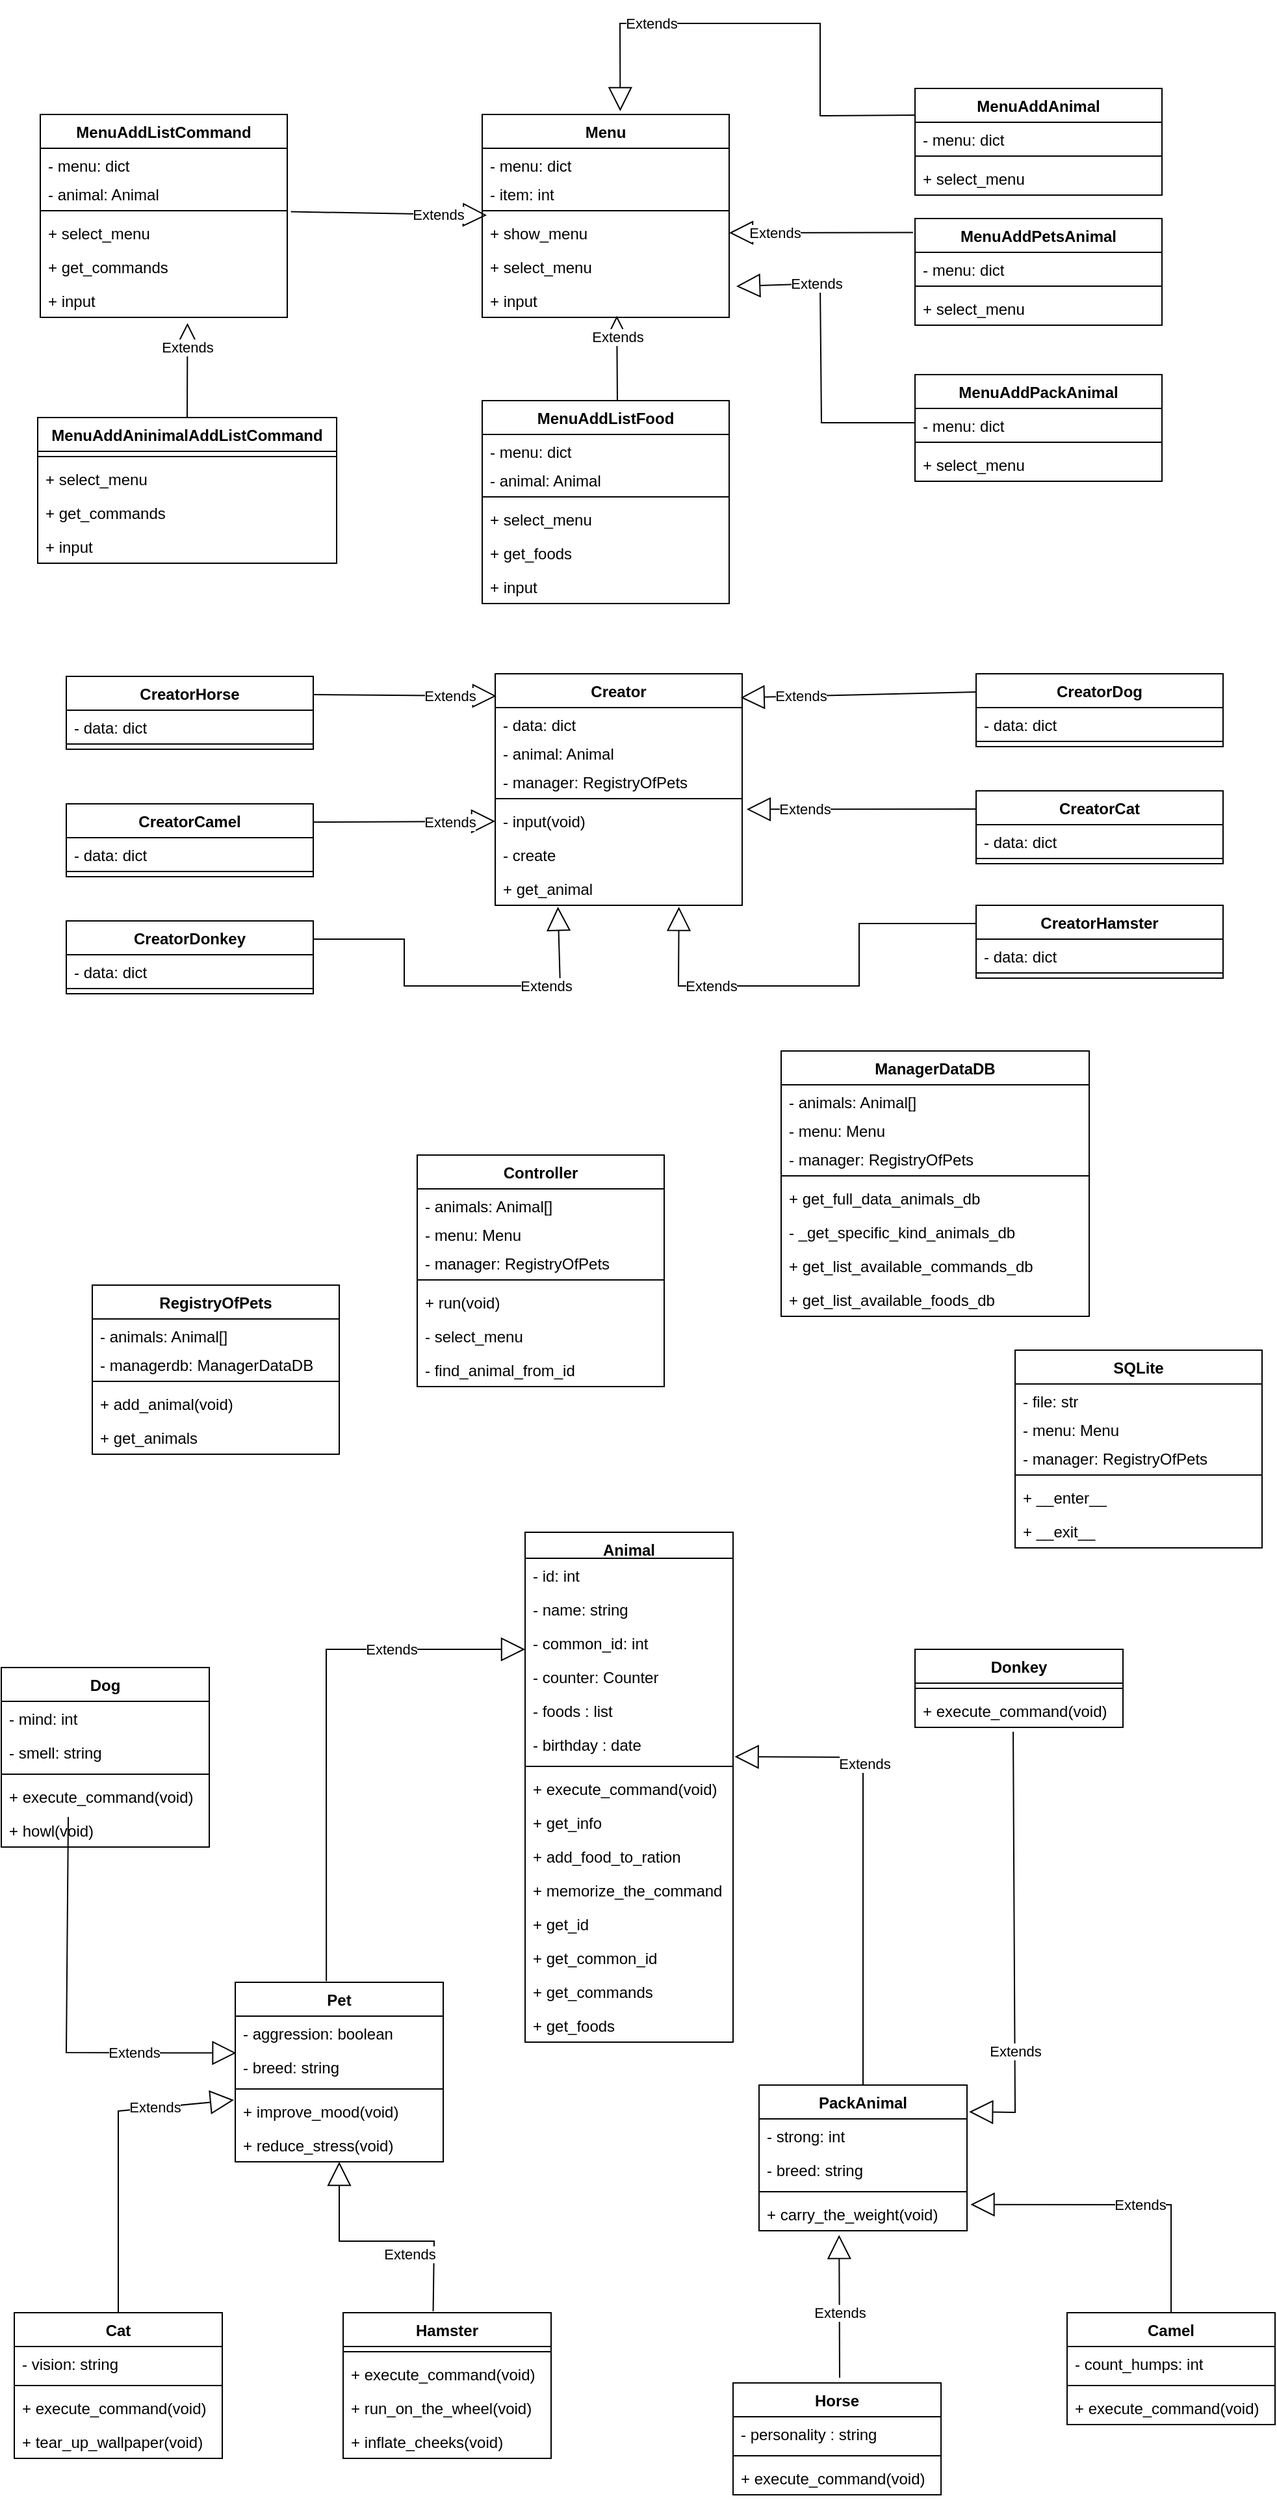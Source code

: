 <mxfile>
    <diagram id="R2lEEEUBdFMjLlhIrx00" name="Page-1">
        <mxGraphModel dx="2024" dy="863" grid="1" gridSize="10" guides="1" tooltips="1" connect="1" arrows="1" fold="1" page="1" pageScale="1" pageWidth="1100" pageHeight="2000" math="0" shadow="0" extFonts="Permanent Marker^https://fonts.googleapis.com/css?family=Permanent+Marker">
            <root>
                <mxCell id="0"/>
                <mxCell id="1" parent="0"/>
                <mxCell id="GSxFg-PIzHMh7uF5a8ec-35" value="PackAnimal" style="swimlane;fontStyle=1;align=center;verticalAlign=top;childLayout=stackLayout;horizontal=1;startSize=26;horizontalStack=0;resizeParent=1;resizeParentMax=0;resizeLast=0;collapsible=1;marginBottom=0;" parent="1" vertex="1">
                    <mxGeometry x="643" y="1615" width="160" height="112" as="geometry"/>
                </mxCell>
                <mxCell id="GSxFg-PIzHMh7uF5a8ec-36" value="- strong: int" style="text;strokeColor=none;fillColor=none;align=left;verticalAlign=top;spacingLeft=4;spacingRight=4;overflow=hidden;rotatable=0;points=[[0,0.5],[1,0.5]];portConstraint=eastwest;" parent="GSxFg-PIzHMh7uF5a8ec-35" vertex="1">
                    <mxGeometry y="26" width="160" height="26" as="geometry"/>
                </mxCell>
                <mxCell id="26" value="- breed: string" style="text;strokeColor=none;fillColor=none;align=left;verticalAlign=top;spacingLeft=4;spacingRight=4;overflow=hidden;rotatable=0;points=[[0,0.5],[1,0.5]];portConstraint=eastwest;" parent="GSxFg-PIzHMh7uF5a8ec-35" vertex="1">
                    <mxGeometry y="52" width="160" height="26" as="geometry"/>
                </mxCell>
                <mxCell id="GSxFg-PIzHMh7uF5a8ec-38" value="" style="line;strokeWidth=1;fillColor=none;align=left;verticalAlign=middle;spacingTop=-1;spacingLeft=3;spacingRight=3;rotatable=0;labelPosition=right;points=[];portConstraint=eastwest;" parent="GSxFg-PIzHMh7uF5a8ec-35" vertex="1">
                    <mxGeometry y="78" width="160" height="8" as="geometry"/>
                </mxCell>
                <mxCell id="GSxFg-PIzHMh7uF5a8ec-39" value="+ carry_the_weight(void)" style="text;strokeColor=none;fillColor=none;align=left;verticalAlign=top;spacingLeft=4;spacingRight=4;overflow=hidden;rotatable=0;points=[[0,0.5],[1,0.5]];portConstraint=eastwest;" parent="GSxFg-PIzHMh7uF5a8ec-35" vertex="1">
                    <mxGeometry y="86" width="160" height="26" as="geometry"/>
                </mxCell>
                <mxCell id="GSxFg-PIzHMh7uF5a8ec-13" value="Animal" style="swimlane;fontStyle=1;align=center;verticalAlign=top;childLayout=stackLayout;horizontal=1;startSize=20;horizontalStack=0;resizeParent=1;resizeParentMax=0;resizeLast=0;collapsible=1;marginBottom=0;" parent="1" vertex="1">
                    <mxGeometry x="463" y="1190" width="160" height="392" as="geometry"/>
                </mxCell>
                <mxCell id="41" value="- id: int" style="text;strokeColor=none;fillColor=none;align=left;verticalAlign=top;spacingLeft=4;spacingRight=4;overflow=hidden;rotatable=0;points=[[0,0.5],[1,0.5]];portConstraint=eastwest;" parent="GSxFg-PIzHMh7uF5a8ec-13" vertex="1">
                    <mxGeometry y="20" width="160" height="26" as="geometry"/>
                </mxCell>
                <mxCell id="GSxFg-PIzHMh7uF5a8ec-17" value="- name: string" style="text;strokeColor=none;fillColor=none;align=left;verticalAlign=top;spacingLeft=4;spacingRight=4;overflow=hidden;rotatable=0;points=[[0,0.5],[1,0.5]];portConstraint=eastwest;" parent="GSxFg-PIzHMh7uF5a8ec-13" vertex="1">
                    <mxGeometry y="46" width="160" height="26" as="geometry"/>
                </mxCell>
                <mxCell id="42" value="- common_id: int" style="text;strokeColor=none;fillColor=none;align=left;verticalAlign=top;spacingLeft=4;spacingRight=4;overflow=hidden;rotatable=0;points=[[0,0.5],[1,0.5]];portConstraint=eastwest;" vertex="1" parent="GSxFg-PIzHMh7uF5a8ec-13">
                    <mxGeometry y="72" width="160" height="26" as="geometry"/>
                </mxCell>
                <mxCell id="43" value="- counter: Counter" style="text;strokeColor=none;fillColor=none;align=left;verticalAlign=top;spacingLeft=4;spacingRight=4;overflow=hidden;rotatable=0;points=[[0,0.5],[1,0.5]];portConstraint=eastwest;" vertex="1" parent="GSxFg-PIzHMh7uF5a8ec-13">
                    <mxGeometry y="98" width="160" height="26" as="geometry"/>
                </mxCell>
                <mxCell id="GSxFg-PIzHMh7uF5a8ec-18" value="- foods : list" style="text;strokeColor=none;fillColor=none;align=left;verticalAlign=top;spacingLeft=4;spacingRight=4;overflow=hidden;rotatable=0;points=[[0,0.5],[1,0.5]];portConstraint=eastwest;" parent="GSxFg-PIzHMh7uF5a8ec-13" vertex="1">
                    <mxGeometry y="124" width="160" height="26" as="geometry"/>
                </mxCell>
                <mxCell id="12" value="- birthday : date" style="text;strokeColor=none;fillColor=none;align=left;verticalAlign=top;spacingLeft=4;spacingRight=4;overflow=hidden;rotatable=0;points=[[0,0.5],[1,0.5]];portConstraint=eastwest;" parent="GSxFg-PIzHMh7uF5a8ec-13" vertex="1">
                    <mxGeometry y="150" width="160" height="26" as="geometry"/>
                </mxCell>
                <mxCell id="GSxFg-PIzHMh7uF5a8ec-15" value="" style="line;strokeWidth=1;fillColor=none;align=left;verticalAlign=middle;spacingTop=-1;spacingLeft=3;spacingRight=3;rotatable=0;labelPosition=right;points=[];portConstraint=eastwest;" parent="GSxFg-PIzHMh7uF5a8ec-13" vertex="1">
                    <mxGeometry y="176" width="160" height="8" as="geometry"/>
                </mxCell>
                <mxCell id="GSxFg-PIzHMh7uF5a8ec-43" value="Extends" style="endArrow=block;endSize=16;endFill=0;html=1;rounded=0;exitX=0.438;exitY=-0.006;exitDx=0;exitDy=0;exitPerimeter=0;" parent="GSxFg-PIzHMh7uF5a8ec-13" source="GSxFg-PIzHMh7uF5a8ec-27" edge="1">
                    <mxGeometry x="0.498" width="160" relative="1" as="geometry">
                        <mxPoint x="-160" y="90" as="sourcePoint"/>
                        <mxPoint y="90" as="targetPoint"/>
                        <Array as="points">
                            <mxPoint x="-153" y="90"/>
                            <mxPoint x="-110" y="90"/>
                        </Array>
                        <mxPoint as="offset"/>
                    </mxGeometry>
                </mxCell>
                <mxCell id="GSxFg-PIzHMh7uF5a8ec-16" value="+ execute_command(void)" style="text;strokeColor=none;fillColor=none;align=left;verticalAlign=top;spacingLeft=4;spacingRight=4;overflow=hidden;rotatable=0;points=[[0,0.5],[1,0.5]];portConstraint=eastwest;" parent="GSxFg-PIzHMh7uF5a8ec-13" vertex="1">
                    <mxGeometry y="184" width="160" height="26" as="geometry"/>
                </mxCell>
                <mxCell id="8" value="+ get_info" style="text;strokeColor=none;fillColor=none;align=left;verticalAlign=top;spacingLeft=4;spacingRight=4;overflow=hidden;rotatable=0;points=[[0,0.5],[1,0.5]];portConstraint=eastwest;" parent="GSxFg-PIzHMh7uF5a8ec-13" vertex="1">
                    <mxGeometry y="210" width="160" height="26" as="geometry"/>
                </mxCell>
                <mxCell id="44" value="+ add_food_to_ration" style="text;strokeColor=none;fillColor=none;align=left;verticalAlign=top;spacingLeft=4;spacingRight=4;overflow=hidden;rotatable=0;points=[[0,0.5],[1,0.5]];portConstraint=eastwest;" vertex="1" parent="GSxFg-PIzHMh7uF5a8ec-13">
                    <mxGeometry y="236" width="160" height="26" as="geometry"/>
                </mxCell>
                <mxCell id="45" value="+ memorize_the_command" style="text;strokeColor=none;fillColor=none;align=left;verticalAlign=top;spacingLeft=4;spacingRight=4;overflow=hidden;rotatable=0;points=[[0,0.5],[1,0.5]];portConstraint=eastwest;" vertex="1" parent="GSxFg-PIzHMh7uF5a8ec-13">
                    <mxGeometry y="262" width="160" height="26" as="geometry"/>
                </mxCell>
                <mxCell id="46" value="+ get_id&#10;" style="text;strokeColor=none;fillColor=none;align=left;verticalAlign=top;spacingLeft=4;spacingRight=4;overflow=hidden;rotatable=0;points=[[0,0.5],[1,0.5]];portConstraint=eastwest;" vertex="1" parent="GSxFg-PIzHMh7uF5a8ec-13">
                    <mxGeometry y="288" width="160" height="26" as="geometry"/>
                </mxCell>
                <mxCell id="47" value="+ get_common_id&#10;" style="text;strokeColor=none;fillColor=none;align=left;verticalAlign=top;spacingLeft=4;spacingRight=4;overflow=hidden;rotatable=0;points=[[0,0.5],[1,0.5]];portConstraint=eastwest;" vertex="1" parent="GSxFg-PIzHMh7uF5a8ec-13">
                    <mxGeometry y="314" width="160" height="26" as="geometry"/>
                </mxCell>
                <mxCell id="48" value="+ get_commands" style="text;strokeColor=none;fillColor=none;align=left;verticalAlign=top;spacingLeft=4;spacingRight=4;overflow=hidden;rotatable=0;points=[[0,0.5],[1,0.5]];portConstraint=eastwest;" vertex="1" parent="GSxFg-PIzHMh7uF5a8ec-13">
                    <mxGeometry y="340" width="160" height="26" as="geometry"/>
                </mxCell>
                <mxCell id="49" value="+ get_foods" style="text;strokeColor=none;fillColor=none;align=left;verticalAlign=top;spacingLeft=4;spacingRight=4;overflow=hidden;rotatable=0;points=[[0,0.5],[1,0.5]];portConstraint=eastwest;" vertex="1" parent="GSxFg-PIzHMh7uF5a8ec-13">
                    <mxGeometry y="366" width="160" height="26" as="geometry"/>
                </mxCell>
                <mxCell id="GSxFg-PIzHMh7uF5a8ec-27" value="Pet" style="swimlane;fontStyle=1;align=center;verticalAlign=top;childLayout=stackLayout;horizontal=1;startSize=26;horizontalStack=0;resizeParent=1;resizeParentMax=0;resizeLast=0;collapsible=1;marginBottom=0;" parent="1" vertex="1">
                    <mxGeometry x="240" y="1536" width="160" height="138" as="geometry"/>
                </mxCell>
                <mxCell id="24" value="- aggression: boolean" style="text;strokeColor=none;fillColor=none;align=left;verticalAlign=top;spacingLeft=4;spacingRight=4;overflow=hidden;rotatable=0;points=[[0,0.5],[1,0.5]];portConstraint=eastwest;" parent="GSxFg-PIzHMh7uF5a8ec-27" vertex="1">
                    <mxGeometry y="26" width="160" height="26" as="geometry"/>
                </mxCell>
                <mxCell id="16" value="- breed: string" style="text;strokeColor=none;fillColor=none;align=left;verticalAlign=top;spacingLeft=4;spacingRight=4;overflow=hidden;rotatable=0;points=[[0,0.5],[1,0.5]];portConstraint=eastwest;" parent="GSxFg-PIzHMh7uF5a8ec-27" vertex="1">
                    <mxGeometry y="52" width="160" height="26" as="geometry"/>
                </mxCell>
                <mxCell id="GSxFg-PIzHMh7uF5a8ec-30" value="" style="line;strokeWidth=1;fillColor=none;align=left;verticalAlign=middle;spacingTop=-1;spacingLeft=3;spacingRight=3;rotatable=0;labelPosition=right;points=[];portConstraint=eastwest;" parent="GSxFg-PIzHMh7uF5a8ec-27" vertex="1">
                    <mxGeometry y="78" width="160" height="8" as="geometry"/>
                </mxCell>
                <mxCell id="GSxFg-PIzHMh7uF5a8ec-31" value="+ improve_mood(void)" style="text;strokeColor=none;fillColor=none;align=left;verticalAlign=top;spacingLeft=4;spacingRight=4;overflow=hidden;rotatable=0;points=[[0,0.5],[1,0.5]];portConstraint=eastwest;" parent="GSxFg-PIzHMh7uF5a8ec-27" vertex="1">
                    <mxGeometry y="86" width="160" height="26" as="geometry"/>
                </mxCell>
                <mxCell id="GSxFg-PIzHMh7uF5a8ec-32" value="+ reduce_stress(void)" style="text;strokeColor=none;fillColor=none;align=left;verticalAlign=top;spacingLeft=4;spacingRight=4;overflow=hidden;rotatable=0;points=[[0,0.5],[1,0.5]];portConstraint=eastwest;" parent="GSxFg-PIzHMh7uF5a8ec-27" vertex="1">
                    <mxGeometry y="112" width="160" height="26" as="geometry"/>
                </mxCell>
                <mxCell id="GSxFg-PIzHMh7uF5a8ec-44" value="Extends" style="endArrow=block;endSize=16;endFill=0;html=1;rounded=0;exitX=0.5;exitY=0;exitDx=0;exitDy=0;entryX=1.008;entryY=0.868;entryDx=0;entryDy=0;entryPerimeter=0;" parent="1" source="GSxFg-PIzHMh7uF5a8ec-35" target="12" edge="1">
                    <mxGeometry x="0.411" y="-1" width="160" relative="1" as="geometry">
                        <mxPoint x="773" y="1545" as="sourcePoint"/>
                        <mxPoint x="630" y="1360" as="targetPoint"/>
                        <Array as="points">
                            <mxPoint x="723" y="1485"/>
                            <mxPoint x="723" y="1363"/>
                        </Array>
                        <mxPoint as="offset"/>
                    </mxGeometry>
                </mxCell>
                <mxCell id="GSxFg-PIzHMh7uF5a8ec-47" value="Dog" style="swimlane;fontStyle=1;align=center;verticalAlign=top;childLayout=stackLayout;horizontal=1;startSize=26;horizontalStack=0;resizeParent=1;resizeParentMax=0;resizeLast=0;collapsible=1;marginBottom=0;" parent="1" vertex="1">
                    <mxGeometry x="60" y="1294" width="160" height="138" as="geometry"/>
                </mxCell>
                <mxCell id="GSxFg-PIzHMh7uF5a8ec-48" value="- mind: int" style="text;strokeColor=none;fillColor=none;align=left;verticalAlign=top;spacingLeft=4;spacingRight=4;overflow=hidden;rotatable=0;points=[[0,0.5],[1,0.5]];portConstraint=eastwest;" parent="GSxFg-PIzHMh7uF5a8ec-47" vertex="1">
                    <mxGeometry y="26" width="160" height="26" as="geometry"/>
                </mxCell>
                <mxCell id="15" value="- smell: string" style="text;strokeColor=none;fillColor=none;align=left;verticalAlign=top;spacingLeft=4;spacingRight=4;overflow=hidden;rotatable=0;points=[[0,0.5],[1,0.5]];portConstraint=eastwest;" parent="GSxFg-PIzHMh7uF5a8ec-47" vertex="1">
                    <mxGeometry y="52" width="160" height="26" as="geometry"/>
                </mxCell>
                <mxCell id="GSxFg-PIzHMh7uF5a8ec-50" value="" style="line;strokeWidth=1;fillColor=none;align=left;verticalAlign=middle;spacingTop=-1;spacingLeft=3;spacingRight=3;rotatable=0;labelPosition=right;points=[];portConstraint=eastwest;" parent="GSxFg-PIzHMh7uF5a8ec-47" vertex="1">
                    <mxGeometry y="78" width="160" height="8" as="geometry"/>
                </mxCell>
                <mxCell id="GSxFg-PIzHMh7uF5a8ec-51" value="+ execute_command(void)" style="text;strokeColor=none;fillColor=none;align=left;verticalAlign=top;spacingLeft=4;spacingRight=4;overflow=hidden;rotatable=0;points=[[0,0.5],[1,0.5]];portConstraint=eastwest;" parent="GSxFg-PIzHMh7uF5a8ec-47" vertex="1">
                    <mxGeometry y="86" width="160" height="26" as="geometry"/>
                </mxCell>
                <mxCell id="37" value="+ howl(void)" style="text;strokeColor=none;fillColor=none;align=left;verticalAlign=top;spacingLeft=4;spacingRight=4;overflow=hidden;rotatable=0;points=[[0,0.5],[1,0.5]];portConstraint=eastwest;" parent="GSxFg-PIzHMh7uF5a8ec-47" vertex="1">
                    <mxGeometry y="112" width="160" height="26" as="geometry"/>
                </mxCell>
                <mxCell id="GSxFg-PIzHMh7uF5a8ec-54" value="Cat" style="swimlane;fontStyle=1;align=center;verticalAlign=top;childLayout=stackLayout;horizontal=1;startSize=26;horizontalStack=0;resizeParent=1;resizeParentMax=0;resizeLast=0;collapsible=1;marginBottom=0;" parent="1" vertex="1">
                    <mxGeometry x="70" y="1790" width="160" height="112" as="geometry"/>
                </mxCell>
                <mxCell id="GSxFg-PIzHMh7uF5a8ec-55" value="- vision: string" style="text;strokeColor=none;fillColor=none;align=left;verticalAlign=top;spacingLeft=4;spacingRight=4;overflow=hidden;rotatable=0;points=[[0,0.5],[1,0.5]];portConstraint=eastwest;" parent="GSxFg-PIzHMh7uF5a8ec-54" vertex="1">
                    <mxGeometry y="26" width="160" height="26" as="geometry"/>
                </mxCell>
                <mxCell id="GSxFg-PIzHMh7uF5a8ec-57" value="" style="line;strokeWidth=1;fillColor=none;align=left;verticalAlign=middle;spacingTop=-1;spacingLeft=3;spacingRight=3;rotatable=0;labelPosition=right;points=[];portConstraint=eastwest;" parent="GSxFg-PIzHMh7uF5a8ec-54" vertex="1">
                    <mxGeometry y="52" width="160" height="8" as="geometry"/>
                </mxCell>
                <mxCell id="GSxFg-PIzHMh7uF5a8ec-58" value="+ execute_command(void)" style="text;strokeColor=none;fillColor=none;align=left;verticalAlign=top;spacingLeft=4;spacingRight=4;overflow=hidden;rotatable=0;points=[[0,0.5],[1,0.5]];portConstraint=eastwest;" parent="GSxFg-PIzHMh7uF5a8ec-54" vertex="1">
                    <mxGeometry y="60" width="160" height="26" as="geometry"/>
                </mxCell>
                <mxCell id="38" value="+ tear_up_wallpaper(void)" style="text;strokeColor=none;fillColor=none;align=left;verticalAlign=top;spacingLeft=4;spacingRight=4;overflow=hidden;rotatable=0;points=[[0,0.5],[1,0.5]];portConstraint=eastwest;" parent="GSxFg-PIzHMh7uF5a8ec-54" vertex="1">
                    <mxGeometry y="86" width="160" height="26" as="geometry"/>
                </mxCell>
                <mxCell id="GSxFg-PIzHMh7uF5a8ec-61" value="Hamster" style="swimlane;fontStyle=1;align=center;verticalAlign=top;childLayout=stackLayout;horizontal=1;startSize=26;horizontalStack=0;resizeParent=1;resizeParentMax=0;resizeLast=0;collapsible=1;marginBottom=0;" parent="1" vertex="1">
                    <mxGeometry x="323" y="1790" width="160" height="112" as="geometry"/>
                </mxCell>
                <mxCell id="GSxFg-PIzHMh7uF5a8ec-64" value="" style="line;strokeWidth=1;fillColor=none;align=left;verticalAlign=middle;spacingTop=-1;spacingLeft=3;spacingRight=3;rotatable=0;labelPosition=right;points=[];portConstraint=eastwest;" parent="GSxFg-PIzHMh7uF5a8ec-61" vertex="1">
                    <mxGeometry y="26" width="160" height="8" as="geometry"/>
                </mxCell>
                <mxCell id="GSxFg-PIzHMh7uF5a8ec-65" value="+ execute_command(void)" style="text;strokeColor=none;fillColor=none;align=left;verticalAlign=top;spacingLeft=4;spacingRight=4;overflow=hidden;rotatable=0;points=[[0,0.5],[1,0.5]];portConstraint=eastwest;" parent="GSxFg-PIzHMh7uF5a8ec-61" vertex="1">
                    <mxGeometry y="34" width="160" height="26" as="geometry"/>
                </mxCell>
                <mxCell id="14" value="+ run_on_the_wheel(void)" style="text;strokeColor=none;fillColor=none;align=left;verticalAlign=top;spacingLeft=4;spacingRight=4;overflow=hidden;rotatable=0;points=[[0,0.5],[1,0.5]];portConstraint=eastwest;" parent="GSxFg-PIzHMh7uF5a8ec-61" vertex="1">
                    <mxGeometry y="60" width="160" height="26" as="geometry"/>
                </mxCell>
                <mxCell id="17" value="+ inflate_cheeks(void)" style="text;strokeColor=none;fillColor=none;align=left;verticalAlign=top;spacingLeft=4;spacingRight=4;overflow=hidden;rotatable=0;points=[[0,0.5],[1,0.5]];portConstraint=eastwest;" parent="GSxFg-PIzHMh7uF5a8ec-61" vertex="1">
                    <mxGeometry y="86" width="160" height="26" as="geometry"/>
                </mxCell>
                <mxCell id="GSxFg-PIzHMh7uF5a8ec-68" value="Camel" style="swimlane;fontStyle=1;align=center;verticalAlign=top;childLayout=stackLayout;horizontal=1;startSize=26;horizontalStack=0;resizeParent=1;resizeParentMax=0;resizeLast=0;collapsible=1;marginBottom=0;" parent="1" vertex="1">
                    <mxGeometry x="880" y="1790" width="160" height="86" as="geometry"/>
                </mxCell>
                <mxCell id="GSxFg-PIzHMh7uF5a8ec-69" value="- count_humps: int" style="text;strokeColor=none;fillColor=none;align=left;verticalAlign=top;spacingLeft=4;spacingRight=4;overflow=hidden;rotatable=0;points=[[0,0.5],[1,0.5]];portConstraint=eastwest;" parent="GSxFg-PIzHMh7uF5a8ec-68" vertex="1">
                    <mxGeometry y="26" width="160" height="26" as="geometry"/>
                </mxCell>
                <mxCell id="GSxFg-PIzHMh7uF5a8ec-72" value="" style="line;strokeWidth=1;fillColor=none;align=left;verticalAlign=middle;spacingTop=-1;spacingLeft=3;spacingRight=3;rotatable=0;labelPosition=right;points=[];portConstraint=eastwest;" parent="GSxFg-PIzHMh7uF5a8ec-68" vertex="1">
                    <mxGeometry y="52" width="160" height="8" as="geometry"/>
                </mxCell>
                <mxCell id="GSxFg-PIzHMh7uF5a8ec-73" value="+ execute_command(void)" style="text;strokeColor=none;fillColor=none;align=left;verticalAlign=top;spacingLeft=4;spacingRight=4;overflow=hidden;rotatable=0;points=[[0,0.5],[1,0.5]];portConstraint=eastwest;" parent="GSxFg-PIzHMh7uF5a8ec-68" vertex="1">
                    <mxGeometry y="60" width="160" height="26" as="geometry"/>
                </mxCell>
                <mxCell id="GSxFg-PIzHMh7uF5a8ec-76" value="Horse" style="swimlane;fontStyle=1;align=center;verticalAlign=top;childLayout=stackLayout;horizontal=1;startSize=26;horizontalStack=0;resizeParent=1;resizeParentMax=0;resizeLast=0;collapsible=1;marginBottom=0;" parent="1" vertex="1">
                    <mxGeometry x="623" y="1844" width="160" height="86" as="geometry"/>
                </mxCell>
                <mxCell id="GSxFg-PIzHMh7uF5a8ec-78" value="- personality : string" style="text;strokeColor=none;fillColor=none;align=left;verticalAlign=top;spacingLeft=4;spacingRight=4;overflow=hidden;rotatable=0;points=[[0,0.5],[1,0.5]];portConstraint=eastwest;" parent="GSxFg-PIzHMh7uF5a8ec-76" vertex="1">
                    <mxGeometry y="26" width="160" height="26" as="geometry"/>
                </mxCell>
                <mxCell id="GSxFg-PIzHMh7uF5a8ec-80" value="" style="line;strokeWidth=1;fillColor=none;align=left;verticalAlign=middle;spacingTop=-1;spacingLeft=3;spacingRight=3;rotatable=0;labelPosition=right;points=[];portConstraint=eastwest;" parent="GSxFg-PIzHMh7uF5a8ec-76" vertex="1">
                    <mxGeometry y="52" width="160" height="8" as="geometry"/>
                </mxCell>
                <mxCell id="GSxFg-PIzHMh7uF5a8ec-81" value="+ execute_command(void)" style="text;strokeColor=none;fillColor=none;align=left;verticalAlign=top;spacingLeft=4;spacingRight=4;overflow=hidden;rotatable=0;points=[[0,0.5],[1,0.5]];portConstraint=eastwest;" parent="GSxFg-PIzHMh7uF5a8ec-76" vertex="1">
                    <mxGeometry y="60" width="160" height="26" as="geometry"/>
                </mxCell>
                <mxCell id="GSxFg-PIzHMh7uF5a8ec-84" value="Donkey" style="swimlane;fontStyle=1;align=center;verticalAlign=top;childLayout=stackLayout;horizontal=1;startSize=26;horizontalStack=0;resizeParent=1;resizeParentMax=0;resizeLast=0;collapsible=1;marginBottom=0;" parent="1" vertex="1">
                    <mxGeometry x="763" y="1280" width="160" height="60" as="geometry"/>
                </mxCell>
                <mxCell id="GSxFg-PIzHMh7uF5a8ec-88" value="" style="line;strokeWidth=1;fillColor=none;align=left;verticalAlign=middle;spacingTop=-1;spacingLeft=3;spacingRight=3;rotatable=0;labelPosition=right;points=[];portConstraint=eastwest;" parent="GSxFg-PIzHMh7uF5a8ec-84" vertex="1">
                    <mxGeometry y="26" width="160" height="8" as="geometry"/>
                </mxCell>
                <mxCell id="GSxFg-PIzHMh7uF5a8ec-89" value="+ execute_command(void)" style="text;strokeColor=none;fillColor=none;align=left;verticalAlign=top;spacingLeft=4;spacingRight=4;overflow=hidden;rotatable=0;points=[[0,0.5],[1,0.5]];portConstraint=eastwest;" parent="GSxFg-PIzHMh7uF5a8ec-84" vertex="1">
                    <mxGeometry y="34" width="160" height="26" as="geometry"/>
                </mxCell>
                <mxCell id="GSxFg-PIzHMh7uF5a8ec-92" value="Extends" style="endArrow=block;endSize=16;endFill=0;html=1;rounded=0;entryX=0.005;entryY=0.09;entryDx=0;entryDy=0;exitX=0.322;exitY=1.109;exitDx=0;exitDy=0;exitPerimeter=0;entryPerimeter=0;" parent="1" source="GSxFg-PIzHMh7uF5a8ec-51" edge="1" target="16">
                    <mxGeometry x="0.498" width="160" relative="1" as="geometry">
                        <mxPoint x="213.4" y="1433.364" as="sourcePoint"/>
                        <mxPoint x="283" y="1584" as="targetPoint"/>
                        <Array as="points">
                            <mxPoint x="110" y="1590"/>
                        </Array>
                        <mxPoint as="offset"/>
                    </mxGeometry>
                </mxCell>
                <mxCell id="GSxFg-PIzHMh7uF5a8ec-94" value="Extends" style="endArrow=block;endSize=16;endFill=0;html=1;rounded=0;exitX=0.5;exitY=0;exitDx=0;exitDy=0;entryX=-0.006;entryY=0.173;entryDx=0;entryDy=0;entryPerimeter=0;" parent="1" source="GSxFg-PIzHMh7uF5a8ec-54" target="GSxFg-PIzHMh7uF5a8ec-31" edge="1">
                    <mxGeometry x="0.498" width="160" relative="1" as="geometry">
                        <mxPoint x="212.92" y="1789.664" as="sourcePoint"/>
                        <mxPoint x="288" y="1615" as="targetPoint"/>
                        <Array as="points">
                            <mxPoint x="150" y="1710"/>
                            <mxPoint x="150" y="1635"/>
                        </Array>
                        <mxPoint as="offset"/>
                    </mxGeometry>
                </mxCell>
                <mxCell id="GSxFg-PIzHMh7uF5a8ec-95" value="Extends" style="endArrow=block;endSize=16;endFill=0;html=1;rounded=0;exitX=0.433;exitY=-0.01;exitDx=0;exitDy=0;exitPerimeter=0;" parent="1" source="GSxFg-PIzHMh7uF5a8ec-61" target="GSxFg-PIzHMh7uF5a8ec-27" edge="1">
                    <mxGeometry x="-0.228" y="10" width="160" relative="1" as="geometry">
                        <mxPoint x="403.08" y="1554.016" as="sourcePoint"/>
                        <mxPoint x="372.44" y="1710.092" as="targetPoint"/>
                        <Array as="points">
                            <mxPoint x="393" y="1735"/>
                            <mxPoint x="320" y="1735"/>
                        </Array>
                        <mxPoint as="offset"/>
                    </mxGeometry>
                </mxCell>
                <mxCell id="GSxFg-PIzHMh7uF5a8ec-96" value="Extends" style="endArrow=block;endSize=16;endFill=0;html=1;rounded=0;entryX=1.01;entryY=0.184;entryDx=0;entryDy=0;entryPerimeter=0;exitX=0.472;exitY=1.128;exitDx=0;exitDy=0;exitPerimeter=0;" parent="1" source="GSxFg-PIzHMh7uF5a8ec-89" target="GSxFg-PIzHMh7uF5a8ec-35" edge="1">
                    <mxGeometry x="0.498" width="160" relative="1" as="geometry">
                        <mxPoint x="892.6" y="1366.13" as="sourcePoint"/>
                        <mxPoint x="933" y="1509" as="targetPoint"/>
                        <Array as="points">
                            <mxPoint x="840" y="1636"/>
                        </Array>
                        <mxPoint as="offset"/>
                    </mxGeometry>
                </mxCell>
                <mxCell id="GSxFg-PIzHMh7uF5a8ec-98" value="Extends" style="endArrow=block;endSize=16;endFill=0;html=1;rounded=0;entryX=0.385;entryY=1.123;entryDx=0;entryDy=0;entryPerimeter=0;" parent="1" target="GSxFg-PIzHMh7uF5a8ec-39" edge="1">
                    <mxGeometry x="-0.093" width="160" relative="1" as="geometry">
                        <mxPoint x="705" y="1840" as="sourcePoint"/>
                        <mxPoint x="713" y="1625" as="targetPoint"/>
                        <Array as="points"/>
                        <mxPoint as="offset"/>
                    </mxGeometry>
                </mxCell>
                <mxCell id="11" value="Extends" style="endArrow=block;endSize=16;endFill=0;html=1;rounded=0;exitX=0.5;exitY=0;exitDx=0;exitDy=0;entryX=1.017;entryY=0.224;entryDx=0;entryDy=0;entryPerimeter=0;" parent="1" source="GSxFg-PIzHMh7uF5a8ec-68" target="GSxFg-PIzHMh7uF5a8ec-39" edge="1">
                    <mxGeometry x="-0.096" width="160" relative="1" as="geometry">
                        <mxPoint x="712.6" y="1854.832" as="sourcePoint"/>
                        <mxPoint x="714.6" y="1714.198" as="targetPoint"/>
                        <Array as="points">
                            <mxPoint x="960" y="1707"/>
                        </Array>
                        <mxPoint as="offset"/>
                    </mxGeometry>
                </mxCell>
                <mxCell id="18" value="RegistryOfPets" style="swimlane;fontStyle=1;align=center;verticalAlign=top;childLayout=stackLayout;horizontal=1;startSize=26;horizontalStack=0;resizeParent=1;resizeParentMax=0;resizeLast=0;collapsible=1;marginBottom=0;" parent="1" vertex="1">
                    <mxGeometry x="130" y="1000" width="190" height="130" as="geometry"/>
                </mxCell>
                <mxCell id="19" value="- animals: Animal[]" style="text;strokeColor=none;fillColor=none;align=left;verticalAlign=top;spacingLeft=4;spacingRight=4;overflow=hidden;rotatable=0;points=[[0,0.5],[1,0.5]];portConstraint=eastwest;" parent="18" vertex="1">
                    <mxGeometry y="26" width="190" height="22" as="geometry"/>
                </mxCell>
                <mxCell id="190" value="- managerdb: ManagerDataDB" style="text;strokeColor=none;fillColor=none;align=left;verticalAlign=top;spacingLeft=4;spacingRight=4;overflow=hidden;rotatable=0;points=[[0,0.5],[1,0.5]];portConstraint=eastwest;" vertex="1" parent="18">
                    <mxGeometry y="48" width="190" height="22" as="geometry"/>
                </mxCell>
                <mxCell id="21" value="" style="line;strokeWidth=1;fillColor=none;align=left;verticalAlign=middle;spacingTop=-1;spacingLeft=3;spacingRight=3;rotatable=0;labelPosition=right;points=[];portConstraint=eastwest;" parent="18" vertex="1">
                    <mxGeometry y="70" width="190" height="8" as="geometry"/>
                </mxCell>
                <mxCell id="22" value="+ add_animal(void)" style="text;strokeColor=none;fillColor=none;align=left;verticalAlign=top;spacingLeft=4;spacingRight=4;overflow=hidden;rotatable=0;points=[[0,0.5],[1,0.5]];portConstraint=eastwest;" parent="18" vertex="1">
                    <mxGeometry y="78" width="190" height="26" as="geometry"/>
                </mxCell>
                <mxCell id="39" value="+ get_animals" style="text;strokeColor=none;fillColor=none;align=left;verticalAlign=top;spacingLeft=4;spacingRight=4;overflow=hidden;rotatable=0;points=[[0,0.5],[1,0.5]];portConstraint=eastwest;" parent="18" vertex="1">
                    <mxGeometry y="104" width="190" height="26" as="geometry"/>
                </mxCell>
                <mxCell id="72" value="Controller" style="swimlane;fontStyle=1;align=center;verticalAlign=top;childLayout=stackLayout;horizontal=1;startSize=26;horizontalStack=0;resizeParent=1;resizeParentMax=0;resizeLast=0;collapsible=1;marginBottom=0;" vertex="1" parent="1">
                    <mxGeometry x="380" y="900" width="190" height="178" as="geometry"/>
                </mxCell>
                <mxCell id="73" value="- animals: Animal[]" style="text;strokeColor=none;fillColor=none;align=left;verticalAlign=top;spacingLeft=4;spacingRight=4;overflow=hidden;rotatable=0;points=[[0,0.5],[1,0.5]];portConstraint=eastwest;" vertex="1" parent="72">
                    <mxGeometry y="26" width="190" height="22" as="geometry"/>
                </mxCell>
                <mxCell id="81" value="- menu: Menu" style="text;strokeColor=none;fillColor=none;align=left;verticalAlign=top;spacingLeft=4;spacingRight=4;overflow=hidden;rotatable=0;points=[[0,0.5],[1,0.5]];portConstraint=eastwest;" vertex="1" parent="72">
                    <mxGeometry y="48" width="190" height="22" as="geometry"/>
                </mxCell>
                <mxCell id="82" value="- manager: RegistryOfPets" style="text;strokeColor=none;fillColor=none;align=left;verticalAlign=top;spacingLeft=4;spacingRight=4;overflow=hidden;rotatable=0;points=[[0,0.5],[1,0.5]];portConstraint=eastwest;" vertex="1" parent="72">
                    <mxGeometry y="70" width="190" height="22" as="geometry"/>
                </mxCell>
                <mxCell id="74" value="" style="line;strokeWidth=1;fillColor=none;align=left;verticalAlign=middle;spacingTop=-1;spacingLeft=3;spacingRight=3;rotatable=0;labelPosition=right;points=[];portConstraint=eastwest;" vertex="1" parent="72">
                    <mxGeometry y="92" width="190" height="8" as="geometry"/>
                </mxCell>
                <mxCell id="75" value="+ run(void)" style="text;strokeColor=none;fillColor=none;align=left;verticalAlign=top;spacingLeft=4;spacingRight=4;overflow=hidden;rotatable=0;points=[[0,0.5],[1,0.5]];portConstraint=eastwest;" vertex="1" parent="72">
                    <mxGeometry y="100" width="190" height="26" as="geometry"/>
                </mxCell>
                <mxCell id="76" value="- select_menu" style="text;strokeColor=none;fillColor=none;align=left;verticalAlign=top;spacingLeft=4;spacingRight=4;overflow=hidden;rotatable=0;points=[[0,0.5],[1,0.5]];portConstraint=eastwest;" vertex="1" parent="72">
                    <mxGeometry y="126" width="190" height="26" as="geometry"/>
                </mxCell>
                <mxCell id="77" value="- find_animal_from_id" style="text;strokeColor=none;fillColor=none;align=left;verticalAlign=top;spacingLeft=4;spacingRight=4;overflow=hidden;rotatable=0;points=[[0,0.5],[1,0.5]];portConstraint=eastwest;" vertex="1" parent="72">
                    <mxGeometry y="152" width="190" height="26" as="geometry"/>
                </mxCell>
                <mxCell id="83" value="Creator" style="swimlane;fontStyle=1;align=center;verticalAlign=top;childLayout=stackLayout;horizontal=1;startSize=26;horizontalStack=0;resizeParent=1;resizeParentMax=0;resizeLast=0;collapsible=1;marginBottom=0;" vertex="1" parent="1">
                    <mxGeometry x="440" y="530" width="190" height="178" as="geometry"/>
                </mxCell>
                <mxCell id="84" value="- data: dict" style="text;strokeColor=none;fillColor=none;align=left;verticalAlign=top;spacingLeft=4;spacingRight=4;overflow=hidden;rotatable=0;points=[[0,0.5],[1,0.5]];portConstraint=eastwest;" vertex="1" parent="83">
                    <mxGeometry y="26" width="190" height="22" as="geometry"/>
                </mxCell>
                <mxCell id="85" value="- animal: Animal" style="text;strokeColor=none;fillColor=none;align=left;verticalAlign=top;spacingLeft=4;spacingRight=4;overflow=hidden;rotatable=0;points=[[0,0.5],[1,0.5]];portConstraint=eastwest;" vertex="1" parent="83">
                    <mxGeometry y="48" width="190" height="22" as="geometry"/>
                </mxCell>
                <mxCell id="86" value="- manager: RegistryOfPets" style="text;strokeColor=none;fillColor=none;align=left;verticalAlign=top;spacingLeft=4;spacingRight=4;overflow=hidden;rotatable=0;points=[[0,0.5],[1,0.5]];portConstraint=eastwest;" vertex="1" parent="83">
                    <mxGeometry y="70" width="190" height="22" as="geometry"/>
                </mxCell>
                <mxCell id="87" value="" style="line;strokeWidth=1;fillColor=none;align=left;verticalAlign=middle;spacingTop=-1;spacingLeft=3;spacingRight=3;rotatable=0;labelPosition=right;points=[];portConstraint=eastwest;" vertex="1" parent="83">
                    <mxGeometry y="92" width="190" height="8" as="geometry"/>
                </mxCell>
                <mxCell id="88" value="- input(void)" style="text;strokeColor=none;fillColor=none;align=left;verticalAlign=top;spacingLeft=4;spacingRight=4;overflow=hidden;rotatable=0;points=[[0,0.5],[1,0.5]];portConstraint=eastwest;" vertex="1" parent="83">
                    <mxGeometry y="100" width="190" height="26" as="geometry"/>
                </mxCell>
                <mxCell id="89" value="- create" style="text;strokeColor=none;fillColor=none;align=left;verticalAlign=top;spacingLeft=4;spacingRight=4;overflow=hidden;rotatable=0;points=[[0,0.5],[1,0.5]];portConstraint=eastwest;" vertex="1" parent="83">
                    <mxGeometry y="126" width="190" height="26" as="geometry"/>
                </mxCell>
                <mxCell id="90" value="+ get_animal" style="text;strokeColor=none;fillColor=none;align=left;verticalAlign=top;spacingLeft=4;spacingRight=4;overflow=hidden;rotatable=0;points=[[0,0.5],[1,0.5]];portConstraint=eastwest;" vertex="1" parent="83">
                    <mxGeometry y="152" width="190" height="26" as="geometry"/>
                </mxCell>
                <mxCell id="91" value="CreatorDog" style="swimlane;fontStyle=1;align=center;verticalAlign=top;childLayout=stackLayout;horizontal=1;startSize=26;horizontalStack=0;resizeParent=1;resizeParentMax=0;resizeLast=0;collapsible=1;marginBottom=0;" vertex="1" parent="1">
                    <mxGeometry x="810" y="530" width="190" height="56" as="geometry"/>
                </mxCell>
                <mxCell id="92" value="- data: dict" style="text;strokeColor=none;fillColor=none;align=left;verticalAlign=top;spacingLeft=4;spacingRight=4;overflow=hidden;rotatable=0;points=[[0,0.5],[1,0.5]];portConstraint=eastwest;" vertex="1" parent="91">
                    <mxGeometry y="26" width="190" height="22" as="geometry"/>
                </mxCell>
                <mxCell id="95" value="" style="line;strokeWidth=1;fillColor=none;align=left;verticalAlign=middle;spacingTop=-1;spacingLeft=3;spacingRight=3;rotatable=0;labelPosition=right;points=[];portConstraint=eastwest;" vertex="1" parent="91">
                    <mxGeometry y="48" width="190" height="8" as="geometry"/>
                </mxCell>
                <mxCell id="99" value="Extends" style="endArrow=block;endSize=16;endFill=0;html=1;rounded=0;exitX=0;exitY=0.25;exitDx=0;exitDy=0;entryX=0.994;entryY=0.103;entryDx=0;entryDy=0;entryPerimeter=0;" edge="1" parent="1" source="91" target="83">
                    <mxGeometry x="0.498" width="160" relative="1" as="geometry">
                        <mxPoint x="660.08" y="995.172" as="sourcePoint"/>
                        <mxPoint x="813" y="740" as="targetPoint"/>
                        <Array as="points"/>
                        <mxPoint as="offset"/>
                    </mxGeometry>
                </mxCell>
                <mxCell id="100" value="CreatorCat" style="swimlane;fontStyle=1;align=center;verticalAlign=top;childLayout=stackLayout;horizontal=1;startSize=26;horizontalStack=0;resizeParent=1;resizeParentMax=0;resizeLast=0;collapsible=1;marginBottom=0;" vertex="1" parent="1">
                    <mxGeometry x="810" y="620" width="190" height="56" as="geometry"/>
                </mxCell>
                <mxCell id="101" value="- data: dict" style="text;strokeColor=none;fillColor=none;align=left;verticalAlign=top;spacingLeft=4;spacingRight=4;overflow=hidden;rotatable=0;points=[[0,0.5],[1,0.5]];portConstraint=eastwest;" vertex="1" parent="100">
                    <mxGeometry y="26" width="190" height="22" as="geometry"/>
                </mxCell>
                <mxCell id="102" value="" style="line;strokeWidth=1;fillColor=none;align=left;verticalAlign=middle;spacingTop=-1;spacingLeft=3;spacingRight=3;rotatable=0;labelPosition=right;points=[];portConstraint=eastwest;" vertex="1" parent="100">
                    <mxGeometry y="48" width="190" height="8" as="geometry"/>
                </mxCell>
                <mxCell id="103" value="Extends" style="endArrow=block;endSize=16;endFill=0;html=1;rounded=0;exitX=0;exitY=0.25;exitDx=0;exitDy=0;entryX=1.018;entryY=0.16;entryDx=0;entryDy=0;entryPerimeter=0;" edge="1" parent="1" source="100" target="88">
                    <mxGeometry x="0.498" width="160" relative="1" as="geometry">
                        <mxPoint x="674.22" y="1085.172" as="sourcePoint"/>
                        <mxPoint x="643.0" y="638.334" as="targetPoint"/>
                        <Array as="points"/>
                        <mxPoint as="offset"/>
                    </mxGeometry>
                </mxCell>
                <mxCell id="104" value="CreatorHamster" style="swimlane;fontStyle=1;align=center;verticalAlign=top;childLayout=stackLayout;horizontal=1;startSize=26;horizontalStack=0;resizeParent=1;resizeParentMax=0;resizeLast=0;collapsible=1;marginBottom=0;" vertex="1" parent="1">
                    <mxGeometry x="810" y="708" width="190" height="56" as="geometry"/>
                </mxCell>
                <mxCell id="105" value="- data: dict" style="text;strokeColor=none;fillColor=none;align=left;verticalAlign=top;spacingLeft=4;spacingRight=4;overflow=hidden;rotatable=0;points=[[0,0.5],[1,0.5]];portConstraint=eastwest;" vertex="1" parent="104">
                    <mxGeometry y="26" width="190" height="22" as="geometry"/>
                </mxCell>
                <mxCell id="106" value="" style="line;strokeWidth=1;fillColor=none;align=left;verticalAlign=middle;spacingTop=-1;spacingLeft=3;spacingRight=3;rotatable=0;labelPosition=right;points=[];portConstraint=eastwest;" vertex="1" parent="104">
                    <mxGeometry y="48" width="190" height="8" as="geometry"/>
                </mxCell>
                <mxCell id="107" value="Extends" style="endArrow=block;endSize=16;endFill=0;html=1;rounded=0;exitX=0;exitY=0.25;exitDx=0;exitDy=0;entryX=0.744;entryY=1.045;entryDx=0;entryDy=0;entryPerimeter=0;" edge="1" parent="1" source="104" target="90">
                    <mxGeometry x="0.494" width="160" relative="1" as="geometry">
                        <mxPoint x="811.14" y="733.83" as="sourcePoint"/>
                        <mxPoint x="640" y="720" as="targetPoint"/>
                        <Array as="points">
                            <mxPoint x="720" y="722"/>
                            <mxPoint x="720" y="770"/>
                            <mxPoint x="581" y="770"/>
                        </Array>
                        <mxPoint as="offset"/>
                    </mxGeometry>
                </mxCell>
                <mxCell id="112" value="CreatorHorse" style="swimlane;fontStyle=1;align=center;verticalAlign=top;childLayout=stackLayout;horizontal=1;startSize=26;horizontalStack=0;resizeParent=1;resizeParentMax=0;resizeLast=0;collapsible=1;marginBottom=0;" vertex="1" parent="1">
                    <mxGeometry x="110" y="532" width="190" height="56" as="geometry"/>
                </mxCell>
                <mxCell id="113" value="- data: dict" style="text;strokeColor=none;fillColor=none;align=left;verticalAlign=top;spacingLeft=4;spacingRight=4;overflow=hidden;rotatable=0;points=[[0,0.5],[1,0.5]];portConstraint=eastwest;" vertex="1" parent="112">
                    <mxGeometry y="26" width="190" height="22" as="geometry"/>
                </mxCell>
                <mxCell id="114" value="" style="line;strokeWidth=1;fillColor=none;align=left;verticalAlign=middle;spacingTop=-1;spacingLeft=3;spacingRight=3;rotatable=0;labelPosition=right;points=[];portConstraint=eastwest;" vertex="1" parent="112">
                    <mxGeometry y="48" width="190" height="8" as="geometry"/>
                </mxCell>
                <mxCell id="115" value="Extends" style="endArrow=block;endSize=16;endFill=0;html=1;rounded=0;entryX=0.005;entryY=0.096;entryDx=0;entryDy=0;entryPerimeter=0;exitX=1;exitY=0.25;exitDx=0;exitDy=0;" edge="1" parent="1" source="112" target="83">
                    <mxGeometry x="0.498" width="160" relative="1" as="geometry">
                        <mxPoint x="290" y="547" as="sourcePoint"/>
                        <mxPoint x="-22.14" y="566.334" as="targetPoint"/>
                        <Array as="points"/>
                        <mxPoint as="offset"/>
                    </mxGeometry>
                </mxCell>
                <mxCell id="116" value="CreatorCamel" style="swimlane;fontStyle=1;align=center;verticalAlign=top;childLayout=stackLayout;horizontal=1;startSize=26;horizontalStack=0;resizeParent=1;resizeParentMax=0;resizeLast=0;collapsible=1;marginBottom=0;" vertex="1" parent="1">
                    <mxGeometry x="110" y="630" width="190" height="56" as="geometry"/>
                </mxCell>
                <mxCell id="117" value="- data: dict" style="text;strokeColor=none;fillColor=none;align=left;verticalAlign=top;spacingLeft=4;spacingRight=4;overflow=hidden;rotatable=0;points=[[0,0.5],[1,0.5]];portConstraint=eastwest;" vertex="1" parent="116">
                    <mxGeometry y="26" width="190" height="22" as="geometry"/>
                </mxCell>
                <mxCell id="118" value="" style="line;strokeWidth=1;fillColor=none;align=left;verticalAlign=middle;spacingTop=-1;spacingLeft=3;spacingRight=3;rotatable=0;labelPosition=right;points=[];portConstraint=eastwest;" vertex="1" parent="116">
                    <mxGeometry y="48" width="190" height="8" as="geometry"/>
                </mxCell>
                <mxCell id="119" value="Extends" style="endArrow=block;endSize=16;endFill=0;html=1;rounded=0;exitX=1;exitY=0.25;exitDx=0;exitDy=0;" edge="1" parent="1" source="116" target="88">
                    <mxGeometry x="0.498" width="160" relative="1" as="geometry">
                        <mxPoint x="290" y="625" as="sourcePoint"/>
                        <mxPoint x="440.95" y="625.088" as="targetPoint"/>
                        <Array as="points"/>
                        <mxPoint as="offset"/>
                    </mxGeometry>
                </mxCell>
                <mxCell id="120" value="CreatorDonkey" style="swimlane;fontStyle=1;align=center;verticalAlign=top;childLayout=stackLayout;horizontal=1;startSize=26;horizontalStack=0;resizeParent=1;resizeParentMax=0;resizeLast=0;collapsible=1;marginBottom=0;" vertex="1" parent="1">
                    <mxGeometry x="110" y="720" width="190" height="56" as="geometry"/>
                </mxCell>
                <mxCell id="121" value="- data: dict" style="text;strokeColor=none;fillColor=none;align=left;verticalAlign=top;spacingLeft=4;spacingRight=4;overflow=hidden;rotatable=0;points=[[0,0.5],[1,0.5]];portConstraint=eastwest;" vertex="1" parent="120">
                    <mxGeometry y="26" width="190" height="22" as="geometry"/>
                </mxCell>
                <mxCell id="122" value="" style="line;strokeWidth=1;fillColor=none;align=left;verticalAlign=middle;spacingTop=-1;spacingLeft=3;spacingRight=3;rotatable=0;labelPosition=right;points=[];portConstraint=eastwest;" vertex="1" parent="120">
                    <mxGeometry y="48" width="190" height="8" as="geometry"/>
                </mxCell>
                <mxCell id="123" value="Extends" style="endArrow=block;endSize=16;endFill=0;html=1;rounded=0;entryX=0.254;entryY=1.045;entryDx=0;entryDy=0;entryPerimeter=0;exitX=1;exitY=0.25;exitDx=0;exitDy=0;" edge="1" parent="1" source="120" target="90">
                    <mxGeometry x="0.498" width="160" relative="1" as="geometry">
                        <mxPoint x="290" y="723" as="sourcePoint"/>
                        <mxPoint x="440.95" y="723.088" as="targetPoint"/>
                        <Array as="points">
                            <mxPoint x="370" y="734"/>
                            <mxPoint x="370" y="770"/>
                            <mxPoint x="490" y="770"/>
                        </Array>
                        <mxPoint as="offset"/>
                    </mxGeometry>
                </mxCell>
                <mxCell id="124" value="ManagerDataDB" style="swimlane;fontStyle=1;align=center;verticalAlign=top;childLayout=stackLayout;horizontal=1;startSize=26;horizontalStack=0;resizeParent=1;resizeParentMax=0;resizeLast=0;collapsible=1;marginBottom=0;" vertex="1" parent="1">
                    <mxGeometry x="660" y="820" width="237" height="204" as="geometry"/>
                </mxCell>
                <mxCell id="125" value="- animals: Animal[]" style="text;strokeColor=none;fillColor=none;align=left;verticalAlign=top;spacingLeft=4;spacingRight=4;overflow=hidden;rotatable=0;points=[[0,0.5],[1,0.5]];portConstraint=eastwest;" vertex="1" parent="124">
                    <mxGeometry y="26" width="237" height="22" as="geometry"/>
                </mxCell>
                <mxCell id="126" value="- menu: Menu" style="text;strokeColor=none;fillColor=none;align=left;verticalAlign=top;spacingLeft=4;spacingRight=4;overflow=hidden;rotatable=0;points=[[0,0.5],[1,0.5]];portConstraint=eastwest;" vertex="1" parent="124">
                    <mxGeometry y="48" width="237" height="22" as="geometry"/>
                </mxCell>
                <mxCell id="127" value="- manager: RegistryOfPets" style="text;strokeColor=none;fillColor=none;align=left;verticalAlign=top;spacingLeft=4;spacingRight=4;overflow=hidden;rotatable=0;points=[[0,0.5],[1,0.5]];portConstraint=eastwest;" vertex="1" parent="124">
                    <mxGeometry y="70" width="237" height="22" as="geometry"/>
                </mxCell>
                <mxCell id="128" value="" style="line;strokeWidth=1;fillColor=none;align=left;verticalAlign=middle;spacingTop=-1;spacingLeft=3;spacingRight=3;rotatable=0;labelPosition=right;points=[];portConstraint=eastwest;" vertex="1" parent="124">
                    <mxGeometry y="92" width="237" height="8" as="geometry"/>
                </mxCell>
                <mxCell id="129" value="+ get_full_data_animals_db" style="text;strokeColor=none;fillColor=none;align=left;verticalAlign=top;spacingLeft=4;spacingRight=4;overflow=hidden;rotatable=0;points=[[0,0.5],[1,0.5]];portConstraint=eastwest;" vertex="1" parent="124">
                    <mxGeometry y="100" width="237" height="26" as="geometry"/>
                </mxCell>
                <mxCell id="130" value="- _get_specific_kind_animals_db" style="text;strokeColor=none;fillColor=none;align=left;verticalAlign=top;spacingLeft=4;spacingRight=4;overflow=hidden;rotatable=0;points=[[0,0.5],[1,0.5]];portConstraint=eastwest;" vertex="1" parent="124">
                    <mxGeometry y="126" width="237" height="26" as="geometry"/>
                </mxCell>
                <mxCell id="131" value="+ get_list_available_commands_db" style="text;strokeColor=none;fillColor=none;align=left;verticalAlign=top;spacingLeft=4;spacingRight=4;overflow=hidden;rotatable=0;points=[[0,0.5],[1,0.5]];portConstraint=eastwest;" vertex="1" parent="124">
                    <mxGeometry y="152" width="237" height="26" as="geometry"/>
                </mxCell>
                <mxCell id="132" value="+ get_list_available_foods_db" style="text;strokeColor=none;fillColor=none;align=left;verticalAlign=top;spacingLeft=4;spacingRight=4;overflow=hidden;rotatable=0;points=[[0,0.5],[1,0.5]];portConstraint=eastwest;" vertex="1" parent="124">
                    <mxGeometry y="178" width="237" height="26" as="geometry"/>
                </mxCell>
                <mxCell id="133" value="SQLite" style="swimlane;fontStyle=1;align=center;verticalAlign=top;childLayout=stackLayout;horizontal=1;startSize=26;horizontalStack=0;resizeParent=1;resizeParentMax=0;resizeLast=0;collapsible=1;marginBottom=0;" vertex="1" parent="1">
                    <mxGeometry x="840" y="1050" width="190" height="152" as="geometry"/>
                </mxCell>
                <mxCell id="134" value="- file: str" style="text;strokeColor=none;fillColor=none;align=left;verticalAlign=top;spacingLeft=4;spacingRight=4;overflow=hidden;rotatable=0;points=[[0,0.5],[1,0.5]];portConstraint=eastwest;" vertex="1" parent="133">
                    <mxGeometry y="26" width="190" height="22" as="geometry"/>
                </mxCell>
                <mxCell id="135" value="- menu: Menu" style="text;strokeColor=none;fillColor=none;align=left;verticalAlign=top;spacingLeft=4;spacingRight=4;overflow=hidden;rotatable=0;points=[[0,0.5],[1,0.5]];portConstraint=eastwest;" vertex="1" parent="133">
                    <mxGeometry y="48" width="190" height="22" as="geometry"/>
                </mxCell>
                <mxCell id="136" value="- manager: RegistryOfPets" style="text;strokeColor=none;fillColor=none;align=left;verticalAlign=top;spacingLeft=4;spacingRight=4;overflow=hidden;rotatable=0;points=[[0,0.5],[1,0.5]];portConstraint=eastwest;" vertex="1" parent="133">
                    <mxGeometry y="70" width="190" height="22" as="geometry"/>
                </mxCell>
                <mxCell id="137" value="" style="line;strokeWidth=1;fillColor=none;align=left;verticalAlign=middle;spacingTop=-1;spacingLeft=3;spacingRight=3;rotatable=0;labelPosition=right;points=[];portConstraint=eastwest;" vertex="1" parent="133">
                    <mxGeometry y="92" width="190" height="8" as="geometry"/>
                </mxCell>
                <mxCell id="138" value="+ __enter__" style="text;strokeColor=none;fillColor=none;align=left;verticalAlign=top;spacingLeft=4;spacingRight=4;overflow=hidden;rotatable=0;points=[[0,0.5],[1,0.5]];portConstraint=eastwest;" vertex="1" parent="133">
                    <mxGeometry y="100" width="190" height="26" as="geometry"/>
                </mxCell>
                <mxCell id="140" value="+ __exit__" style="text;strokeColor=none;fillColor=none;align=left;verticalAlign=top;spacingLeft=4;spacingRight=4;overflow=hidden;rotatable=0;points=[[0,0.5],[1,0.5]];portConstraint=eastwest;" vertex="1" parent="133">
                    <mxGeometry y="126" width="190" height="26" as="geometry"/>
                </mxCell>
                <mxCell id="141" value="Menu" style="swimlane;fontStyle=1;align=center;verticalAlign=top;childLayout=stackLayout;horizontal=1;startSize=26;horizontalStack=0;resizeParent=1;resizeParentMax=0;resizeLast=0;collapsible=1;marginBottom=0;" vertex="1" parent="1">
                    <mxGeometry x="430" y="100" width="190" height="156" as="geometry"/>
                </mxCell>
                <mxCell id="142" value="- menu: dict" style="text;strokeColor=none;fillColor=none;align=left;verticalAlign=top;spacingLeft=4;spacingRight=4;overflow=hidden;rotatable=0;points=[[0,0.5],[1,0.5]];portConstraint=eastwest;" vertex="1" parent="141">
                    <mxGeometry y="26" width="190" height="22" as="geometry"/>
                </mxCell>
                <mxCell id="143" value="- item: int" style="text;strokeColor=none;fillColor=none;align=left;verticalAlign=top;spacingLeft=4;spacingRight=4;overflow=hidden;rotatable=0;points=[[0,0.5],[1,0.5]];portConstraint=eastwest;" vertex="1" parent="141">
                    <mxGeometry y="48" width="190" height="22" as="geometry"/>
                </mxCell>
                <mxCell id="145" value="" style="line;strokeWidth=1;fillColor=none;align=left;verticalAlign=middle;spacingTop=-1;spacingLeft=3;spacingRight=3;rotatable=0;labelPosition=right;points=[];portConstraint=eastwest;" vertex="1" parent="141">
                    <mxGeometry y="70" width="190" height="8" as="geometry"/>
                </mxCell>
                <mxCell id="146" value="+ show_menu" style="text;strokeColor=none;fillColor=none;align=left;verticalAlign=top;spacingLeft=4;spacingRight=4;overflow=hidden;rotatable=0;points=[[0,0.5],[1,0.5]];portConstraint=eastwest;" vertex="1" parent="141">
                    <mxGeometry y="78" width="190" height="26" as="geometry"/>
                </mxCell>
                <mxCell id="147" value="+ select_menu" style="text;strokeColor=none;fillColor=none;align=left;verticalAlign=top;spacingLeft=4;spacingRight=4;overflow=hidden;rotatable=0;points=[[0,0.5],[1,0.5]];portConstraint=eastwest;" vertex="1" parent="141">
                    <mxGeometry y="104" width="190" height="26" as="geometry"/>
                </mxCell>
                <mxCell id="148" value="+ input" style="text;strokeColor=none;fillColor=none;align=left;verticalAlign=top;spacingLeft=4;spacingRight=4;overflow=hidden;rotatable=0;points=[[0,0.5],[1,0.5]];portConstraint=eastwest;" vertex="1" parent="141">
                    <mxGeometry y="130" width="190" height="26" as="geometry"/>
                </mxCell>
                <mxCell id="149" value="MenuAddAnimal" style="swimlane;fontStyle=1;align=center;verticalAlign=top;childLayout=stackLayout;horizontal=1;startSize=26;horizontalStack=0;resizeParent=1;resizeParentMax=0;resizeLast=0;collapsible=1;marginBottom=0;" vertex="1" parent="1">
                    <mxGeometry x="763" y="80" width="190" height="82" as="geometry"/>
                </mxCell>
                <mxCell id="150" value="- menu: dict" style="text;strokeColor=none;fillColor=none;align=left;verticalAlign=top;spacingLeft=4;spacingRight=4;overflow=hidden;rotatable=0;points=[[0,0.5],[1,0.5]];portConstraint=eastwest;" vertex="1" parent="149">
                    <mxGeometry y="26" width="190" height="22" as="geometry"/>
                </mxCell>
                <mxCell id="152" value="" style="line;strokeWidth=1;fillColor=none;align=left;verticalAlign=middle;spacingTop=-1;spacingLeft=3;spacingRight=3;rotatable=0;labelPosition=right;points=[];portConstraint=eastwest;" vertex="1" parent="149">
                    <mxGeometry y="48" width="190" height="8" as="geometry"/>
                </mxCell>
                <mxCell id="154" value="+ select_menu" style="text;strokeColor=none;fillColor=none;align=left;verticalAlign=top;spacingLeft=4;spacingRight=4;overflow=hidden;rotatable=0;points=[[0,0.5],[1,0.5]];portConstraint=eastwest;" vertex="1" parent="149">
                    <mxGeometry y="56" width="190" height="26" as="geometry"/>
                </mxCell>
                <mxCell id="156" value="MenuAddPetsAnimal" style="swimlane;fontStyle=1;align=center;verticalAlign=top;childLayout=stackLayout;horizontal=1;startSize=26;horizontalStack=0;resizeParent=1;resizeParentMax=0;resizeLast=0;collapsible=1;marginBottom=0;" vertex="1" parent="1">
                    <mxGeometry x="763" y="180" width="190" height="82" as="geometry"/>
                </mxCell>
                <mxCell id="157" value="- menu: dict" style="text;strokeColor=none;fillColor=none;align=left;verticalAlign=top;spacingLeft=4;spacingRight=4;overflow=hidden;rotatable=0;points=[[0,0.5],[1,0.5]];portConstraint=eastwest;" vertex="1" parent="156">
                    <mxGeometry y="26" width="190" height="22" as="geometry"/>
                </mxCell>
                <mxCell id="159" value="" style="line;strokeWidth=1;fillColor=none;align=left;verticalAlign=middle;spacingTop=-1;spacingLeft=3;spacingRight=3;rotatable=0;labelPosition=right;points=[];portConstraint=eastwest;" vertex="1" parent="156">
                    <mxGeometry y="48" width="190" height="8" as="geometry"/>
                </mxCell>
                <mxCell id="161" value="+ select_menu" style="text;strokeColor=none;fillColor=none;align=left;verticalAlign=top;spacingLeft=4;spacingRight=4;overflow=hidden;rotatable=0;points=[[0,0.5],[1,0.5]];portConstraint=eastwest;" vertex="1" parent="156">
                    <mxGeometry y="56" width="190" height="26" as="geometry"/>
                </mxCell>
                <mxCell id="163" value="MenuAddPackAnimal" style="swimlane;fontStyle=1;align=center;verticalAlign=top;childLayout=stackLayout;horizontal=1;startSize=26;horizontalStack=0;resizeParent=1;resizeParentMax=0;resizeLast=0;collapsible=1;marginBottom=0;" vertex="1" parent="1">
                    <mxGeometry x="763" y="300" width="190" height="82" as="geometry"/>
                </mxCell>
                <mxCell id="164" value="- menu: dict" style="text;strokeColor=none;fillColor=none;align=left;verticalAlign=top;spacingLeft=4;spacingRight=4;overflow=hidden;rotatable=0;points=[[0,0.5],[1,0.5]];portConstraint=eastwest;" vertex="1" parent="163">
                    <mxGeometry y="26" width="190" height="22" as="geometry"/>
                </mxCell>
                <mxCell id="165" value="" style="line;strokeWidth=1;fillColor=none;align=left;verticalAlign=middle;spacingTop=-1;spacingLeft=3;spacingRight=3;rotatable=0;labelPosition=right;points=[];portConstraint=eastwest;" vertex="1" parent="163">
                    <mxGeometry y="48" width="190" height="8" as="geometry"/>
                </mxCell>
                <mxCell id="166" value="+ select_menu" style="text;strokeColor=none;fillColor=none;align=left;verticalAlign=top;spacingLeft=4;spacingRight=4;overflow=hidden;rotatable=0;points=[[0,0.5],[1,0.5]];portConstraint=eastwest;" vertex="1" parent="163">
                    <mxGeometry y="56" width="190" height="26" as="geometry"/>
                </mxCell>
                <mxCell id="167" value="MenuAddListCommand" style="swimlane;fontStyle=1;align=center;verticalAlign=top;childLayout=stackLayout;horizontal=1;startSize=26;horizontalStack=0;resizeParent=1;resizeParentMax=0;resizeLast=0;collapsible=1;marginBottom=0;" vertex="1" parent="1">
                    <mxGeometry x="90" y="100" width="190" height="156" as="geometry"/>
                </mxCell>
                <mxCell id="171" value="- menu: dict" style="text;strokeColor=none;fillColor=none;align=left;verticalAlign=top;spacingLeft=4;spacingRight=4;overflow=hidden;rotatable=0;points=[[0,0.5],[1,0.5]];portConstraint=eastwest;" vertex="1" parent="167">
                    <mxGeometry y="26" width="190" height="22" as="geometry"/>
                </mxCell>
                <mxCell id="188" value="- animal: Animal" style="text;strokeColor=none;fillColor=none;align=left;verticalAlign=top;spacingLeft=4;spacingRight=4;overflow=hidden;rotatable=0;points=[[0,0.5],[1,0.5]];portConstraint=eastwest;" vertex="1" parent="167">
                    <mxGeometry y="48" width="190" height="22" as="geometry"/>
                </mxCell>
                <mxCell id="169" value="" style="line;strokeWidth=1;fillColor=none;align=left;verticalAlign=middle;spacingTop=-1;spacingLeft=3;spacingRight=3;rotatable=0;labelPosition=right;points=[];portConstraint=eastwest;" vertex="1" parent="167">
                    <mxGeometry y="70" width="190" height="8" as="geometry"/>
                </mxCell>
                <mxCell id="170" value="+ select_menu" style="text;strokeColor=none;fillColor=none;align=left;verticalAlign=top;spacingLeft=4;spacingRight=4;overflow=hidden;rotatable=0;points=[[0,0.5],[1,0.5]];portConstraint=eastwest;" vertex="1" parent="167">
                    <mxGeometry y="78" width="190" height="26" as="geometry"/>
                </mxCell>
                <mxCell id="172" value="+ get_commands" style="text;strokeColor=none;fillColor=none;align=left;verticalAlign=top;spacingLeft=4;spacingRight=4;overflow=hidden;rotatable=0;points=[[0,0.5],[1,0.5]];portConstraint=eastwest;" vertex="1" parent="167">
                    <mxGeometry y="104" width="190" height="26" as="geometry"/>
                </mxCell>
                <mxCell id="173" value="+ input" style="text;strokeColor=none;fillColor=none;align=left;verticalAlign=top;spacingLeft=4;spacingRight=4;overflow=hidden;rotatable=0;points=[[0,0.5],[1,0.5]];portConstraint=eastwest;" vertex="1" parent="167">
                    <mxGeometry y="130" width="190" height="26" as="geometry"/>
                </mxCell>
                <mxCell id="174" value="MenuAddAninimalAddListCommand" style="swimlane;fontStyle=1;align=center;verticalAlign=top;childLayout=stackLayout;horizontal=1;startSize=26;horizontalStack=0;resizeParent=1;resizeParentMax=0;resizeLast=0;collapsible=1;marginBottom=0;" vertex="1" parent="1">
                    <mxGeometry x="88" y="333" width="230" height="112" as="geometry"/>
                </mxCell>
                <mxCell id="177" value="" style="line;strokeWidth=1;fillColor=none;align=left;verticalAlign=middle;spacingTop=-1;spacingLeft=3;spacingRight=3;rotatable=0;labelPosition=right;points=[];portConstraint=eastwest;" vertex="1" parent="174">
                    <mxGeometry y="26" width="230" height="8" as="geometry"/>
                </mxCell>
                <mxCell id="178" value="+ select_menu" style="text;strokeColor=none;fillColor=none;align=left;verticalAlign=top;spacingLeft=4;spacingRight=4;overflow=hidden;rotatable=0;points=[[0,0.5],[1,0.5]];portConstraint=eastwest;" vertex="1" parent="174">
                    <mxGeometry y="34" width="230" height="26" as="geometry"/>
                </mxCell>
                <mxCell id="179" value="+ get_commands" style="text;strokeColor=none;fillColor=none;align=left;verticalAlign=top;spacingLeft=4;spacingRight=4;overflow=hidden;rotatable=0;points=[[0,0.5],[1,0.5]];portConstraint=eastwest;" vertex="1" parent="174">
                    <mxGeometry y="60" width="230" height="26" as="geometry"/>
                </mxCell>
                <mxCell id="180" value="+ input" style="text;strokeColor=none;fillColor=none;align=left;verticalAlign=top;spacingLeft=4;spacingRight=4;overflow=hidden;rotatable=0;points=[[0,0.5],[1,0.5]];portConstraint=eastwest;" vertex="1" parent="174">
                    <mxGeometry y="86" width="230" height="26" as="geometry"/>
                </mxCell>
                <mxCell id="181" value="Extends" style="endArrow=block;endSize=16;endFill=0;html=1;rounded=0;entryX=0.596;entryY=1.167;entryDx=0;entryDy=0;entryPerimeter=0;exitX=0.5;exitY=0;exitDx=0;exitDy=0;" edge="1" parent="1" source="174" target="173">
                    <mxGeometry x="0.498" width="160" relative="1" as="geometry">
                        <mxPoint x="310" y="286" as="sourcePoint"/>
                        <mxPoint x="450.95" y="287.088" as="targetPoint"/>
                        <Array as="points"/>
                        <mxPoint as="offset"/>
                    </mxGeometry>
                </mxCell>
                <mxCell id="182" value="MenuAddListFood" style="swimlane;fontStyle=1;align=center;verticalAlign=top;childLayout=stackLayout;horizontal=1;startSize=26;horizontalStack=0;resizeParent=1;resizeParentMax=0;resizeLast=0;collapsible=1;marginBottom=0;" vertex="1" parent="1">
                    <mxGeometry x="430" y="320" width="190" height="156" as="geometry"/>
                </mxCell>
                <mxCell id="189" value="- menu: dict" style="text;strokeColor=none;fillColor=none;align=left;verticalAlign=top;spacingLeft=4;spacingRight=4;overflow=hidden;rotatable=0;points=[[0,0.5],[1,0.5]];portConstraint=eastwest;" vertex="1" parent="182">
                    <mxGeometry y="26" width="190" height="22" as="geometry"/>
                </mxCell>
                <mxCell id="183" value="- animal: Animal" style="text;strokeColor=none;fillColor=none;align=left;verticalAlign=top;spacingLeft=4;spacingRight=4;overflow=hidden;rotatable=0;points=[[0,0.5],[1,0.5]];portConstraint=eastwest;" vertex="1" parent="182">
                    <mxGeometry y="48" width="190" height="22" as="geometry"/>
                </mxCell>
                <mxCell id="184" value="" style="line;strokeWidth=1;fillColor=none;align=left;verticalAlign=middle;spacingTop=-1;spacingLeft=3;spacingRight=3;rotatable=0;labelPosition=right;points=[];portConstraint=eastwest;" vertex="1" parent="182">
                    <mxGeometry y="70" width="190" height="8" as="geometry"/>
                </mxCell>
                <mxCell id="185" value="+ select_menu" style="text;strokeColor=none;fillColor=none;align=left;verticalAlign=top;spacingLeft=4;spacingRight=4;overflow=hidden;rotatable=0;points=[[0,0.5],[1,0.5]];portConstraint=eastwest;" vertex="1" parent="182">
                    <mxGeometry y="78" width="190" height="26" as="geometry"/>
                </mxCell>
                <mxCell id="186" value="+ get_foods" style="text;strokeColor=none;fillColor=none;align=left;verticalAlign=top;spacingLeft=4;spacingRight=4;overflow=hidden;rotatable=0;points=[[0,0.5],[1,0.5]];portConstraint=eastwest;" vertex="1" parent="182">
                    <mxGeometry y="104" width="190" height="26" as="geometry"/>
                </mxCell>
                <mxCell id="187" value="+ input" style="text;strokeColor=none;fillColor=none;align=left;verticalAlign=top;spacingLeft=4;spacingRight=4;overflow=hidden;rotatable=0;points=[[0,0.5],[1,0.5]];portConstraint=eastwest;" vertex="1" parent="182">
                    <mxGeometry y="130" width="190" height="26" as="geometry"/>
                </mxCell>
                <mxCell id="191" value="Extends" style="endArrow=block;endSize=16;endFill=0;html=1;rounded=0;entryX=0.019;entryY=-0.021;entryDx=0;entryDy=0;entryPerimeter=0;exitX=1.015;exitY=-0.124;exitDx=0;exitDy=0;exitPerimeter=0;" edge="1" parent="1" source="170" target="146">
                    <mxGeometry x="0.498" width="160" relative="1" as="geometry">
                        <mxPoint x="343" y="243" as="sourcePoint"/>
                        <mxPoint x="343.24" y="170.342" as="targetPoint"/>
                        <Array as="points"/>
                        <mxPoint as="offset"/>
                    </mxGeometry>
                </mxCell>
                <mxCell id="192" value="Extends" style="endArrow=block;endSize=16;endFill=0;html=1;rounded=0;entryX=0.545;entryY=0.953;entryDx=0;entryDy=0;entryPerimeter=0;" edge="1" parent="1" target="148">
                    <mxGeometry x="0.498" width="160" relative="1" as="geometry">
                        <mxPoint x="534" y="320" as="sourcePoint"/>
                        <mxPoint x="533.24" y="280.342" as="targetPoint"/>
                        <Array as="points"/>
                        <mxPoint as="offset"/>
                    </mxGeometry>
                </mxCell>
                <mxCell id="193" value="Extends" style="endArrow=block;endSize=16;endFill=0;html=1;rounded=0;entryX=1.029;entryY=0.081;entryDx=0;entryDy=0;entryPerimeter=0;exitX=0;exitY=0.5;exitDx=0;exitDy=0;" edge="1" parent="1" source="164" target="148">
                    <mxGeometry x="0.498" width="160" relative="1" as="geometry">
                        <mxPoint x="713" y="363" as="sourcePoint"/>
                        <mxPoint x="713.24" y="290.342" as="targetPoint"/>
                        <Array as="points">
                            <mxPoint x="691" y="337"/>
                            <mxPoint x="690" y="230"/>
                        </Array>
                        <mxPoint as="offset"/>
                    </mxGeometry>
                </mxCell>
                <mxCell id="194" value="Extends" style="endArrow=block;endSize=16;endFill=0;html=1;rounded=0;entryX=1;entryY=0.5;entryDx=0;entryDy=0;exitX=-0.008;exitY=0.131;exitDx=0;exitDy=0;exitPerimeter=0;" edge="1" parent="1" source="156" target="146">
                    <mxGeometry x="0.498" width="160" relative="1" as="geometry">
                        <mxPoint x="703" y="203" as="sourcePoint"/>
                        <mxPoint x="703.24" y="130.342" as="targetPoint"/>
                        <Array as="points"/>
                        <mxPoint as="offset"/>
                    </mxGeometry>
                </mxCell>
                <mxCell id="195" value="Extends" style="endArrow=block;endSize=16;endFill=0;html=1;rounded=0;entryX=0.559;entryY=-0.016;entryDx=0;entryDy=0;entryPerimeter=0;exitX=0;exitY=0.25;exitDx=0;exitDy=0;" edge="1" parent="1" source="149" target="141">
                    <mxGeometry x="0.498" width="160" relative="1" as="geometry">
                        <mxPoint x="723" y="123" as="sourcePoint"/>
                        <mxPoint x="723.24" y="50.342" as="targetPoint"/>
                        <Array as="points">
                            <mxPoint x="690" y="101"/>
                            <mxPoint x="690" y="30"/>
                            <mxPoint x="536" y="30"/>
                        </Array>
                        <mxPoint as="offset"/>
                    </mxGeometry>
                </mxCell>
            </root>
        </mxGraphModel>
    </diagram>
</mxfile>
